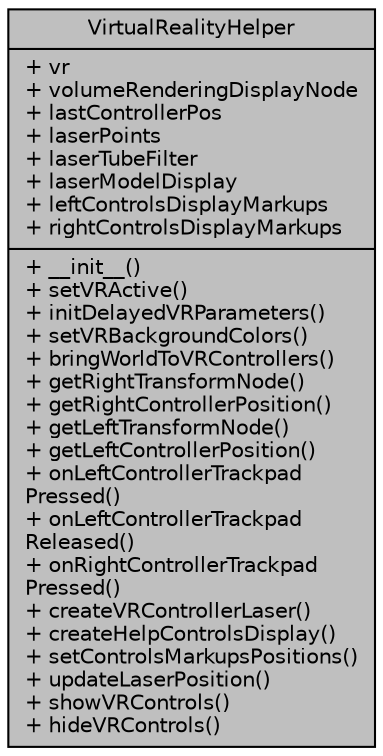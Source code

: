 digraph "VirtualRealityHelper"
{
 // LATEX_PDF_SIZE
  bgcolor="transparent";
  edge [fontname="Helvetica",fontsize="10",labelfontname="Helvetica",labelfontsize="10"];
  node [fontname="Helvetica",fontsize="10",shape=record];
  Node1 [label="{VirtualRealityHelper\n|+ vr\l+ volumeRenderingDisplayNode\l+ lastControllerPos\l+ laserPoints\l+ laserTubeFilter\l+ laserModelDisplay\l+ leftControlsDisplayMarkups\l+ rightControlsDisplayMarkups\l|+ __init__()\l+ setVRActive()\l+ initDelayedVRParameters()\l+ setVRBackgroundColors()\l+ bringWorldToVRControllers()\l+ getRightTransformNode()\l+ getRightControllerPosition()\l+ getLeftTransformNode()\l+ getLeftControllerPosition()\l+ onLeftControllerTrackpad\lPressed()\l+ onLeftControllerTrackpad\lReleased()\l+ onRightControllerTrackpad\lPressed()\l+ createVRControllerLaser()\l+ createHelpControlsDisplay()\l+ setControlsMarkupsPositions()\l+ updateLaserPosition()\l+ showVRControls()\l+ hideVRControls()\l}",height=0.2,width=0.4,color="black", fillcolor="grey75", style="filled", fontcolor="black",tooltip=" "];
}
